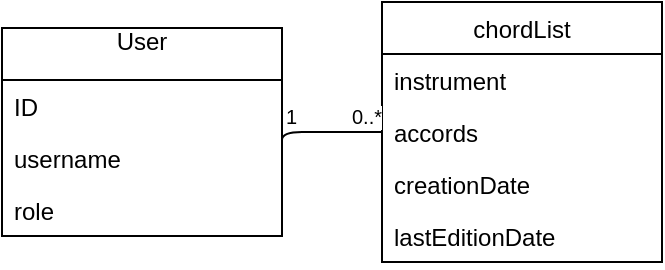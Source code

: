 <mxfile version="10.8.8" type="device"><diagram id="VBdY0FtnEunkfpT5k61I" name="Page-1"><mxGraphModel dx="742" dy="512" grid="1" gridSize="10" guides="1" tooltips="1" connect="1" arrows="1" fold="1" page="1" pageScale="1" pageWidth="827" pageHeight="1169" math="0" shadow="0"><root><mxCell id="0"/><mxCell id="1" parent="0"/><mxCell id="wl2QPJhoiDLAm0Tpa6to-2" value="User&#10;" style="swimlane;fontStyle=0;childLayout=stackLayout;horizontal=1;startSize=26;fillColor=none;horizontalStack=0;resizeParent=1;resizeParentMax=0;resizeLast=0;collapsible=1;marginBottom=0;" vertex="1" parent="1"><mxGeometry x="40" y="70" width="140" height="104" as="geometry"/></mxCell><mxCell id="wl2QPJhoiDLAm0Tpa6to-3" value="ID&#10;" style="text;strokeColor=none;fillColor=none;align=left;verticalAlign=top;spacingLeft=4;spacingRight=4;overflow=hidden;rotatable=0;points=[[0,0.5],[1,0.5]];portConstraint=eastwest;" vertex="1" parent="wl2QPJhoiDLAm0Tpa6to-2"><mxGeometry y="26" width="140" height="26" as="geometry"/></mxCell><mxCell id="wl2QPJhoiDLAm0Tpa6to-4" value="username" style="text;strokeColor=none;fillColor=none;align=left;verticalAlign=top;spacingLeft=4;spacingRight=4;overflow=hidden;rotatable=0;points=[[0,0.5],[1,0.5]];portConstraint=eastwest;" vertex="1" parent="wl2QPJhoiDLAm0Tpa6to-2"><mxGeometry y="52" width="140" height="26" as="geometry"/></mxCell><mxCell id="wl2QPJhoiDLAm0Tpa6to-10" value="role" style="text;strokeColor=none;fillColor=none;align=left;verticalAlign=top;spacingLeft=4;spacingRight=4;overflow=hidden;rotatable=0;points=[[0,0.5],[1,0.5]];portConstraint=eastwest;" vertex="1" parent="wl2QPJhoiDLAm0Tpa6to-2"><mxGeometry y="78" width="140" height="26" as="geometry"/></mxCell><mxCell id="wl2QPJhoiDLAm0Tpa6to-6" value="chordList" style="swimlane;fontStyle=0;childLayout=stackLayout;horizontal=1;startSize=26;fillColor=none;horizontalStack=0;resizeParent=1;resizeParentMax=0;resizeLast=0;collapsible=1;marginBottom=0;" vertex="1" parent="1"><mxGeometry x="230" y="57" width="140" height="130" as="geometry"/></mxCell><mxCell id="wl2QPJhoiDLAm0Tpa6to-7" value="instrument&#10;" style="text;strokeColor=none;fillColor=none;align=left;verticalAlign=top;spacingLeft=4;spacingRight=4;overflow=hidden;rotatable=0;points=[[0,0.5],[1,0.5]];portConstraint=eastwest;" vertex="1" parent="wl2QPJhoiDLAm0Tpa6to-6"><mxGeometry y="26" width="140" height="26" as="geometry"/></mxCell><mxCell id="wl2QPJhoiDLAm0Tpa6to-8" value="accords" style="text;strokeColor=none;fillColor=none;align=left;verticalAlign=top;spacingLeft=4;spacingRight=4;overflow=hidden;rotatable=0;points=[[0,0.5],[1,0.5]];portConstraint=eastwest;" vertex="1" parent="wl2QPJhoiDLAm0Tpa6to-6"><mxGeometry y="52" width="140" height="26" as="geometry"/></mxCell><mxCell id="wl2QPJhoiDLAm0Tpa6to-9" value="creationDate" style="text;strokeColor=none;fillColor=none;align=left;verticalAlign=top;spacingLeft=4;spacingRight=4;overflow=hidden;rotatable=0;points=[[0,0.5],[1,0.5]];portConstraint=eastwest;" vertex="1" parent="wl2QPJhoiDLAm0Tpa6to-6"><mxGeometry y="78" width="140" height="26" as="geometry"/></mxCell><mxCell id="wl2QPJhoiDLAm0Tpa6to-11" value="lastEditionDate" style="text;strokeColor=none;fillColor=none;align=left;verticalAlign=top;spacingLeft=4;spacingRight=4;overflow=hidden;rotatable=0;points=[[0,0.5],[1,0.5]];portConstraint=eastwest;" vertex="1" parent="wl2QPJhoiDLAm0Tpa6to-6"><mxGeometry y="104" width="140" height="26" as="geometry"/></mxCell><mxCell id="wl2QPJhoiDLAm0Tpa6to-16" value="" style="endArrow=none;html=1;edgeStyle=orthogonalEdgeStyle;entryX=0;entryY=0.5;entryDx=0;entryDy=0;" edge="1" parent="1" target="wl2QPJhoiDLAm0Tpa6to-8"><mxGeometry relative="1" as="geometry"><mxPoint x="180" y="130" as="sourcePoint"/><mxPoint x="440" y="130" as="targetPoint"/><Array as="points"><mxPoint x="180" y="122"/></Array></mxGeometry></mxCell><mxCell id="wl2QPJhoiDLAm0Tpa6to-17" value="1" style="resizable=0;html=1;align=left;verticalAlign=bottom;labelBackgroundColor=#ffffff;fontSize=10;" connectable="0" vertex="1" parent="wl2QPJhoiDLAm0Tpa6to-16"><mxGeometry x="-1" relative="1" as="geometry"><mxPoint y="-8" as="offset"/></mxGeometry></mxCell><mxCell id="wl2QPJhoiDLAm0Tpa6to-18" value="0..*" style="resizable=0;html=1;align=right;verticalAlign=bottom;labelBackgroundColor=#ffffff;fontSize=10;" connectable="0" vertex="1" parent="wl2QPJhoiDLAm0Tpa6to-16"><mxGeometry x="1" relative="1" as="geometry"/></mxCell></root></mxGraphModel></diagram></mxfile>